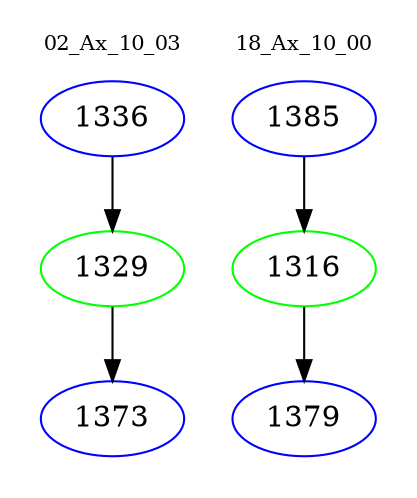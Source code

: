 digraph{
subgraph cluster_0 {
color = white
label = "02_Ax_10_03";
fontsize=10;
T0_1336 [label="1336", color="blue"]
T0_1336 -> T0_1329 [color="black"]
T0_1329 [label="1329", color="green"]
T0_1329 -> T0_1373 [color="black"]
T0_1373 [label="1373", color="blue"]
}
subgraph cluster_1 {
color = white
label = "18_Ax_10_00";
fontsize=10;
T1_1385 [label="1385", color="blue"]
T1_1385 -> T1_1316 [color="black"]
T1_1316 [label="1316", color="green"]
T1_1316 -> T1_1379 [color="black"]
T1_1379 [label="1379", color="blue"]
}
}
